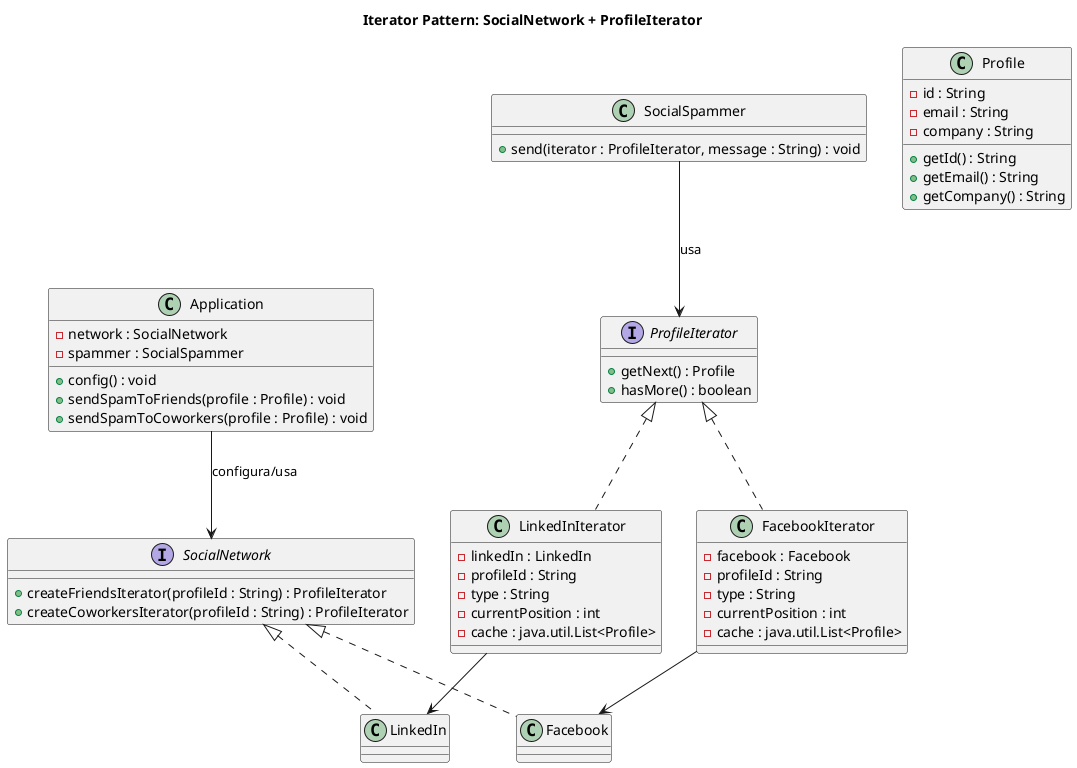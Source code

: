@startuml
title Iterator Pattern: SocialNetwork + ProfileIterator

' ===== Colección =====
interface SocialNetwork {
  + createFriendsIterator(profileId : String) : ProfileIterator
  + createCoworkersIterator(profileId : String) : ProfileIterator
}

class Facebook implements SocialNetwork
class LinkedIn implements SocialNetwork


' ===== Iterador =====
interface ProfileIterator {
  + getNext() : Profile
  + hasMore() : boolean
}

class FacebookIterator implements ProfileIterator {
  - facebook : Facebook
  - profileId : String
  - type : String
  - currentPosition : int
  - cache : java.util.List<Profile>
}

class LinkedInIterator implements ProfileIterator {
  - linkedIn : LinkedIn
  - profileId : String
  - type : String
  - currentPosition : int
  - cache : java.util.List<Profile>
}

' ===== Modelo =====
class Profile {
  - id : String
  - email : String
  - company : String
  + getId() : String
  + getEmail() : String
  + getCompany() : String
}

' ===== Cliente =====
class SocialSpammer {
  + send(iterator : ProfileIterator, message : String) : void
}

class Application {
  - network : SocialNetwork
  - spammer : SocialSpammer
  + config() : void
  + sendSpamToFriends(profile : Profile) : void
  + sendSpamToCoworkers(profile : Profile) : void
}

FacebookIterator --> Facebook
LinkedInIterator --> LinkedIn
SocialSpammer --> ProfileIterator : usa
Application --> SocialNetwork : configura/usa
@enduml
